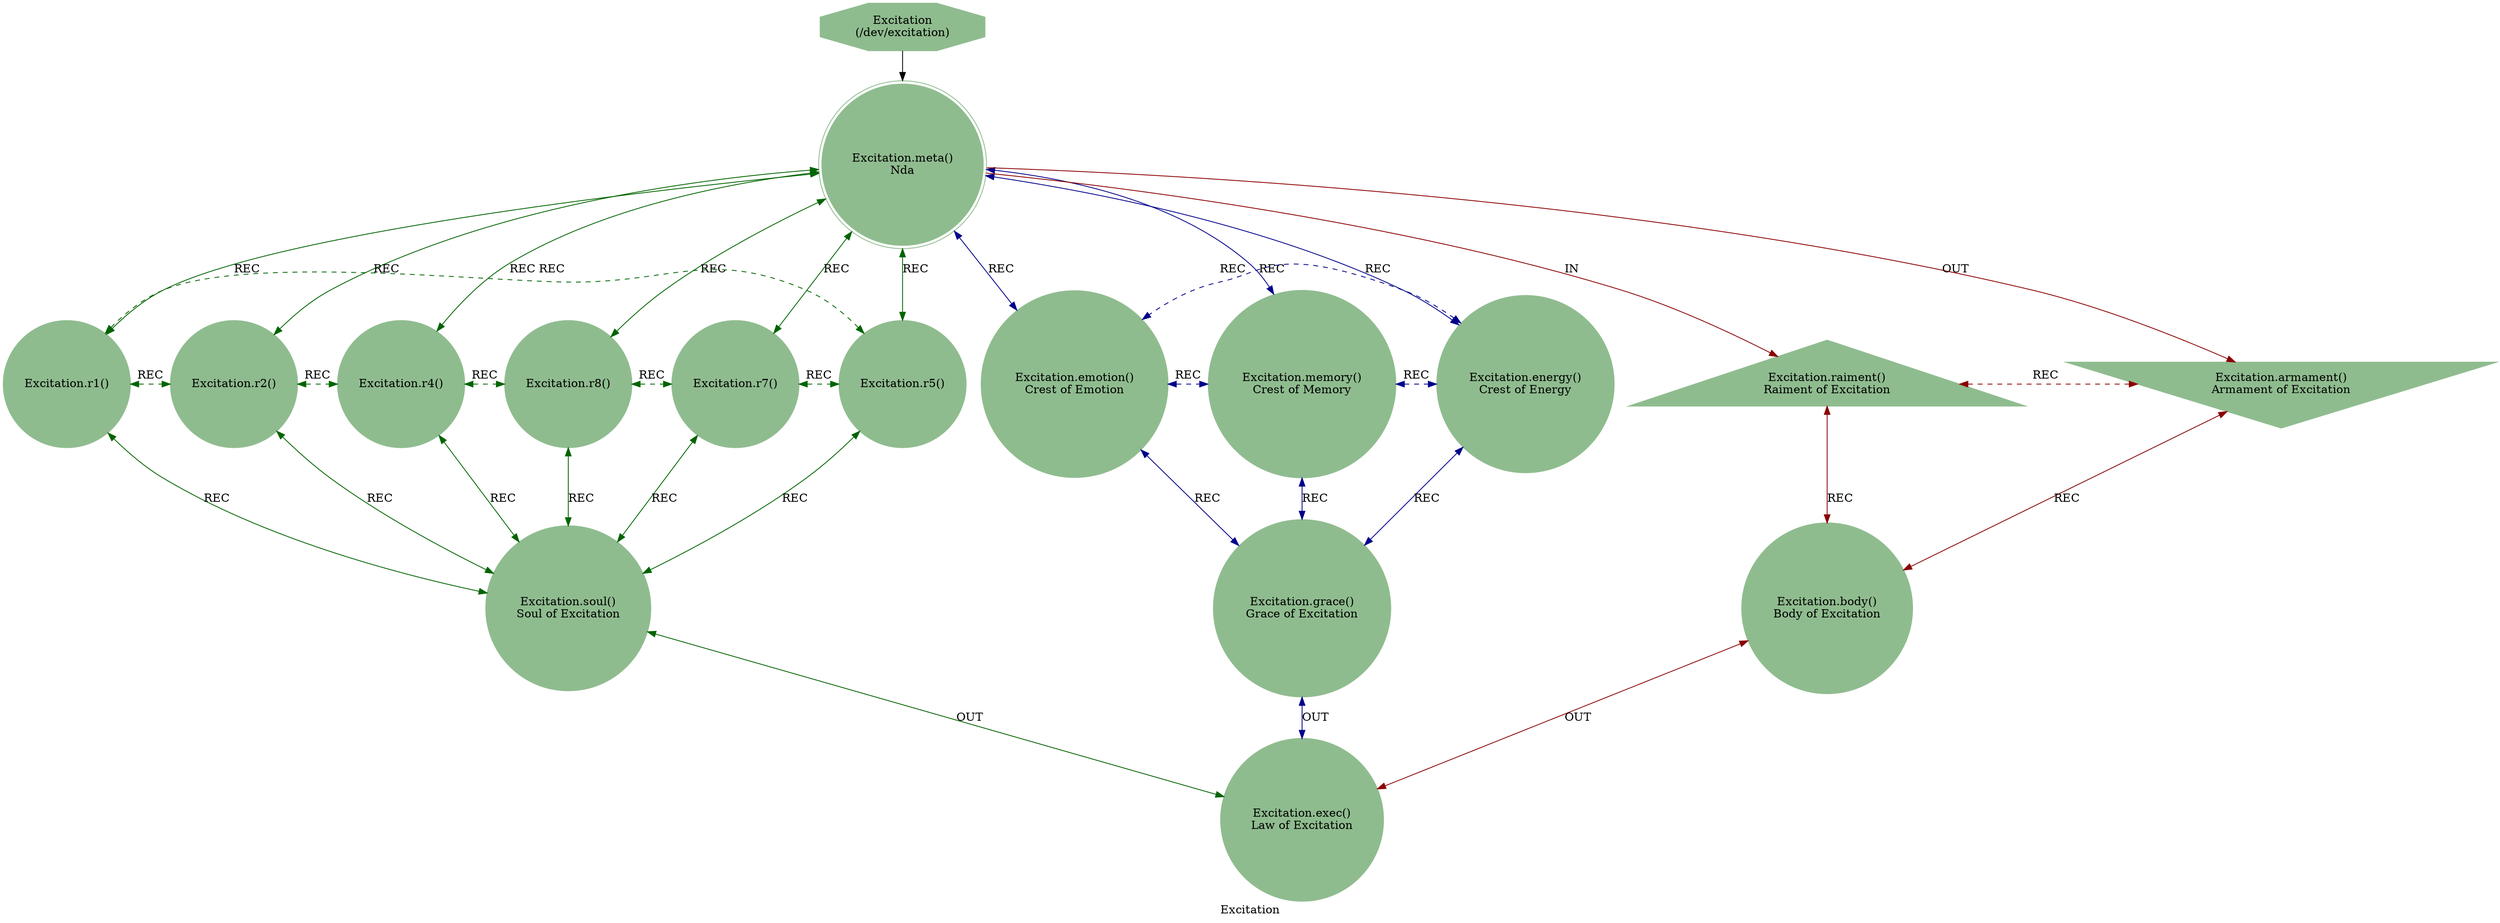 strict digraph ExcitationEngine {
    label = "Excitation";
    style = filled;
    color = blue;
    comment = "";
    node [shape = polygon; sides = 8; style = filled; color = darkseagreen;];
    
    spark_5_mythos_t [label = "Excitation\n(/dev/excitation)";];
    
    // r0::meta();r1,r2,r4,r8,r7,r5;r3,r6,r;ra::receive(),rb::send(),rc::dispatch(),rd::commit(),re::serve(),rf::exec()
    spark_0_excitation_t [label = "Excitation.meta()\nNda";comment = "";shape = doublecircle;];
    spark_1_excitation_t [label = "Excitation.r1()\n";comment = "";shape = circle;];
    spark_2_excitation_t [label = "Excitation.r2()\n";comment = "";shape = circle;];
    spark_4_excitation_t [label = "Excitation.r4()\n";comment = "";shape = circle;];
    spark_8_excitation_t [label = "Excitation.r8()\n";comment = "";shape = circle;];
    spark_7_excitation_t [label = "Excitation.r7()\n";comment = "";shape = circle;];
    spark_5_excitation_t [label = "Excitation.r5()\n";comment = "";shape = circle;];
    spark_3_excitation_t [label = "Excitation.emotion()\nCrest of Emotion";comment = "";shape = circle;];
    spark_6_excitation_t [label = "Excitation.memory()\nCrest of Memory";comment = "";shape = circle;];
    spark_9_excitation_t [label = "Excitation.energy()\nCrest of Energy";comment = "";shape = circle;];
    spark_a_excitation_t [label = "Excitation.raiment()\nRaiment of Excitation";comment = "";shape = triangle;];
    spark_b_excitation_t [label = "Excitation.armament()\nArmament of Excitation";comment = "";shape = invtriangle;];
    spark_c_excitation_t [label = "Excitation.body()\nBody of Excitation";comment = "";shape = circle;];
    spark_d_excitation_t [label = "Excitation.soul()\nSoul of Excitation";comment = "";shape = circle;];
    spark_e_excitation_t [label = "Excitation.grace()\nGrace of Excitation";comment = "";shape = circle;];
    spark_f_excitation_t [label = "Excitation.exec()\nLaw of Excitation";comment = "";shape = circle;];
    
    // IN = Input
    // OUT = Output
    // REC = Recursion
    spark_5_mythos_t -> spark_0_excitation_t;
    spark_0_excitation_t -> spark_a_excitation_t [label = "IN"; color = darkred; comment = "";];
    spark_0_excitation_t -> spark_b_excitation_t [label = "OUT"; color = darkred; comment = "";];
    spark_0_excitation_t -> {spark_3_excitation_t spark_6_excitation_t spark_9_excitation_t} [label = "REC"; color = darkblue; comment = ""; dir = both;];
    spark_0_excitation_t -> {spark_1_excitation_t spark_2_excitation_t spark_4_excitation_t spark_8_excitation_t spark_7_excitation_t spark_5_excitation_t} [label = "REC"; color = darkgreen; comment = ""; dir = both;];
    
    {spark_a_excitation_t spark_b_excitation_t} -> spark_c_excitation_t [label = "REC"; color = darkred; comment = ""; dir = both;];
    {spark_1_excitation_t spark_2_excitation_t spark_4_excitation_t spark_8_excitation_t spark_7_excitation_t spark_5_excitation_t} -> spark_d_excitation_t [label = "REC"; color = darkgreen; comment = ""; dir = both;];
    {spark_3_excitation_t spark_6_excitation_t spark_9_excitation_t} -> spark_e_excitation_t [label = "REC"; color = darkblue; comment = ""; dir = both;];
    
    spark_1_excitation_t -> spark_2_excitation_t -> spark_4_excitation_t -> spark_8_excitation_t -> spark_7_excitation_t -> spark_5_excitation_t -> spark_1_excitation_t [label = "REC"; color = darkgreen; comment = ""; style = dashed; constraint = false; dir = both;];
    spark_3_excitation_t -> spark_6_excitation_t -> spark_9_excitation_t -> spark_3_excitation_t [label = "REC"; color = darkblue; comment = ""; style = dashed; constraint = false; dir = both;];
    spark_a_excitation_t -> spark_b_excitation_t [label = "REC"; color = darkred; comment = ""; constraint = false; style = dashed; dir = both;];
    
    spark_c_excitation_t -> spark_f_excitation_t [label = "OUT"; color = darkred; comment = ""; dir = both;];
    spark_d_excitation_t -> spark_f_excitation_t [label = "OUT"; color = darkgreen; comment = ""; dir = both;];
    spark_e_excitation_t -> spark_f_excitation_t [label = "OUT"; color = darkblue; comment = ""; dir = both;];
}